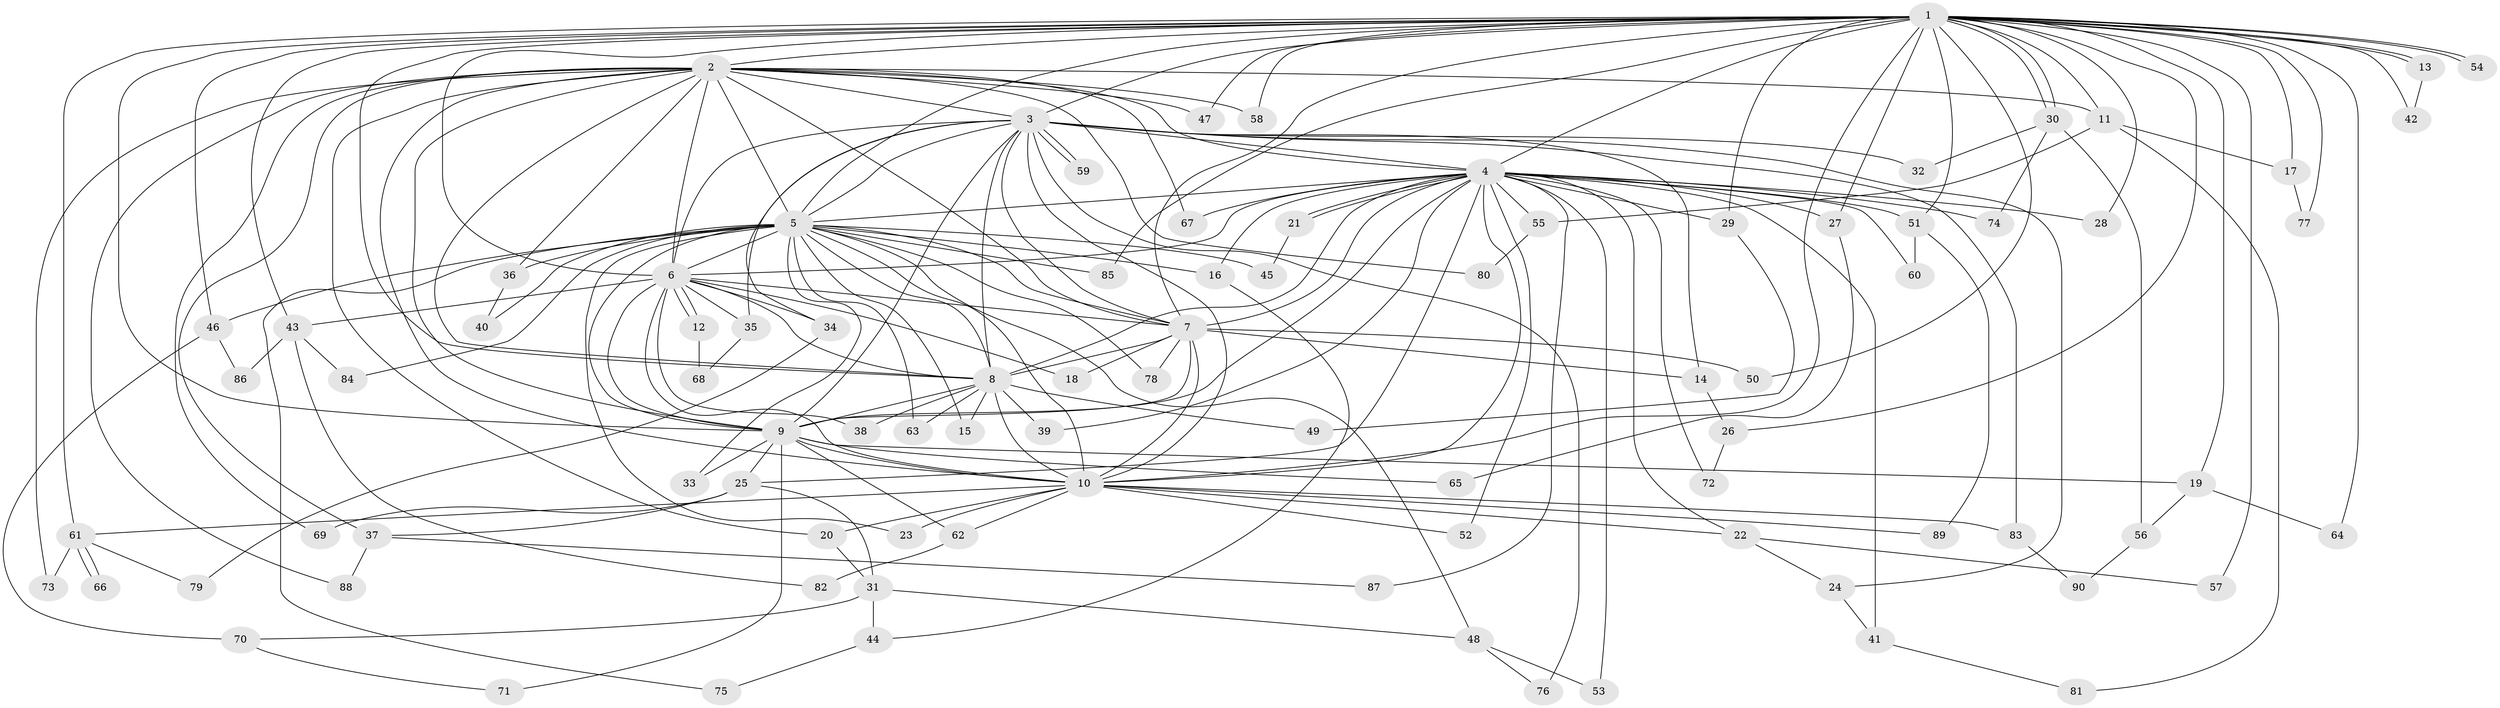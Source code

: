// coarse degree distribution, {26: 0.015384615384615385, 17: 0.015384615384615385, 15: 0.015384615384615385, 22: 0.015384615384615385, 18: 0.015384615384615385, 13: 0.015384615384615385, 12: 0.015384615384615385, 14: 0.015384615384615385, 5: 0.046153846153846156, 2: 0.5230769230769231, 6: 0.046153846153846156, 3: 0.13846153846153847, 4: 0.07692307692307693, 1: 0.046153846153846156}
// Generated by graph-tools (version 1.1) at 2025/49/03/04/25 22:49:49]
// undirected, 90 vertices, 205 edges
graph export_dot {
  node [color=gray90,style=filled];
  1;
  2;
  3;
  4;
  5;
  6;
  7;
  8;
  9;
  10;
  11;
  12;
  13;
  14;
  15;
  16;
  17;
  18;
  19;
  20;
  21;
  22;
  23;
  24;
  25;
  26;
  27;
  28;
  29;
  30;
  31;
  32;
  33;
  34;
  35;
  36;
  37;
  38;
  39;
  40;
  41;
  42;
  43;
  44;
  45;
  46;
  47;
  48;
  49;
  50;
  51;
  52;
  53;
  54;
  55;
  56;
  57;
  58;
  59;
  60;
  61;
  62;
  63;
  64;
  65;
  66;
  67;
  68;
  69;
  70;
  71;
  72;
  73;
  74;
  75;
  76;
  77;
  78;
  79;
  80;
  81;
  82;
  83;
  84;
  85;
  86;
  87;
  88;
  89;
  90;
  1 -- 2;
  1 -- 3;
  1 -- 4;
  1 -- 5;
  1 -- 6;
  1 -- 7;
  1 -- 8;
  1 -- 9;
  1 -- 10;
  1 -- 11;
  1 -- 13;
  1 -- 13;
  1 -- 17;
  1 -- 19;
  1 -- 26;
  1 -- 27;
  1 -- 28;
  1 -- 29;
  1 -- 30;
  1 -- 30;
  1 -- 42;
  1 -- 43;
  1 -- 46;
  1 -- 47;
  1 -- 50;
  1 -- 51;
  1 -- 54;
  1 -- 54;
  1 -- 57;
  1 -- 58;
  1 -- 61;
  1 -- 64;
  1 -- 77;
  1 -- 85;
  2 -- 3;
  2 -- 4;
  2 -- 5;
  2 -- 6;
  2 -- 7;
  2 -- 8;
  2 -- 9;
  2 -- 10;
  2 -- 11;
  2 -- 20;
  2 -- 36;
  2 -- 37;
  2 -- 47;
  2 -- 58;
  2 -- 67;
  2 -- 69;
  2 -- 73;
  2 -- 80;
  2 -- 88;
  3 -- 4;
  3 -- 5;
  3 -- 6;
  3 -- 7;
  3 -- 8;
  3 -- 9;
  3 -- 10;
  3 -- 14;
  3 -- 24;
  3 -- 32;
  3 -- 34;
  3 -- 35;
  3 -- 59;
  3 -- 59;
  3 -- 76;
  3 -- 83;
  4 -- 5;
  4 -- 6;
  4 -- 7;
  4 -- 8;
  4 -- 9;
  4 -- 10;
  4 -- 16;
  4 -- 21;
  4 -- 21;
  4 -- 22;
  4 -- 25;
  4 -- 27;
  4 -- 28;
  4 -- 29;
  4 -- 39;
  4 -- 41;
  4 -- 51;
  4 -- 52;
  4 -- 53;
  4 -- 55;
  4 -- 60;
  4 -- 67;
  4 -- 72;
  4 -- 74;
  4 -- 87;
  5 -- 6;
  5 -- 7;
  5 -- 8;
  5 -- 9;
  5 -- 10;
  5 -- 15;
  5 -- 16;
  5 -- 23;
  5 -- 33;
  5 -- 36;
  5 -- 40;
  5 -- 45;
  5 -- 46;
  5 -- 48;
  5 -- 63;
  5 -- 75;
  5 -- 78;
  5 -- 84;
  5 -- 85;
  6 -- 7;
  6 -- 8;
  6 -- 9;
  6 -- 10;
  6 -- 12;
  6 -- 12;
  6 -- 18;
  6 -- 34;
  6 -- 35;
  6 -- 38;
  6 -- 43;
  7 -- 8;
  7 -- 9;
  7 -- 10;
  7 -- 14;
  7 -- 18;
  7 -- 50;
  7 -- 78;
  8 -- 9;
  8 -- 10;
  8 -- 15;
  8 -- 38;
  8 -- 39;
  8 -- 49;
  8 -- 63;
  9 -- 10;
  9 -- 19;
  9 -- 25;
  9 -- 33;
  9 -- 62;
  9 -- 65;
  9 -- 71;
  10 -- 20;
  10 -- 22;
  10 -- 23;
  10 -- 52;
  10 -- 61;
  10 -- 62;
  10 -- 83;
  10 -- 89;
  11 -- 17;
  11 -- 55;
  11 -- 81;
  12 -- 68;
  13 -- 42;
  14 -- 26;
  16 -- 44;
  17 -- 77;
  19 -- 56;
  19 -- 64;
  20 -- 31;
  21 -- 45;
  22 -- 24;
  22 -- 57;
  24 -- 41;
  25 -- 31;
  25 -- 37;
  25 -- 69;
  26 -- 72;
  27 -- 65;
  29 -- 49;
  30 -- 32;
  30 -- 56;
  30 -- 74;
  31 -- 44;
  31 -- 48;
  31 -- 70;
  34 -- 79;
  35 -- 68;
  36 -- 40;
  37 -- 87;
  37 -- 88;
  41 -- 81;
  43 -- 82;
  43 -- 84;
  43 -- 86;
  44 -- 75;
  46 -- 70;
  46 -- 86;
  48 -- 53;
  48 -- 76;
  51 -- 60;
  51 -- 89;
  55 -- 80;
  56 -- 90;
  61 -- 66;
  61 -- 66;
  61 -- 73;
  61 -- 79;
  62 -- 82;
  70 -- 71;
  83 -- 90;
}
